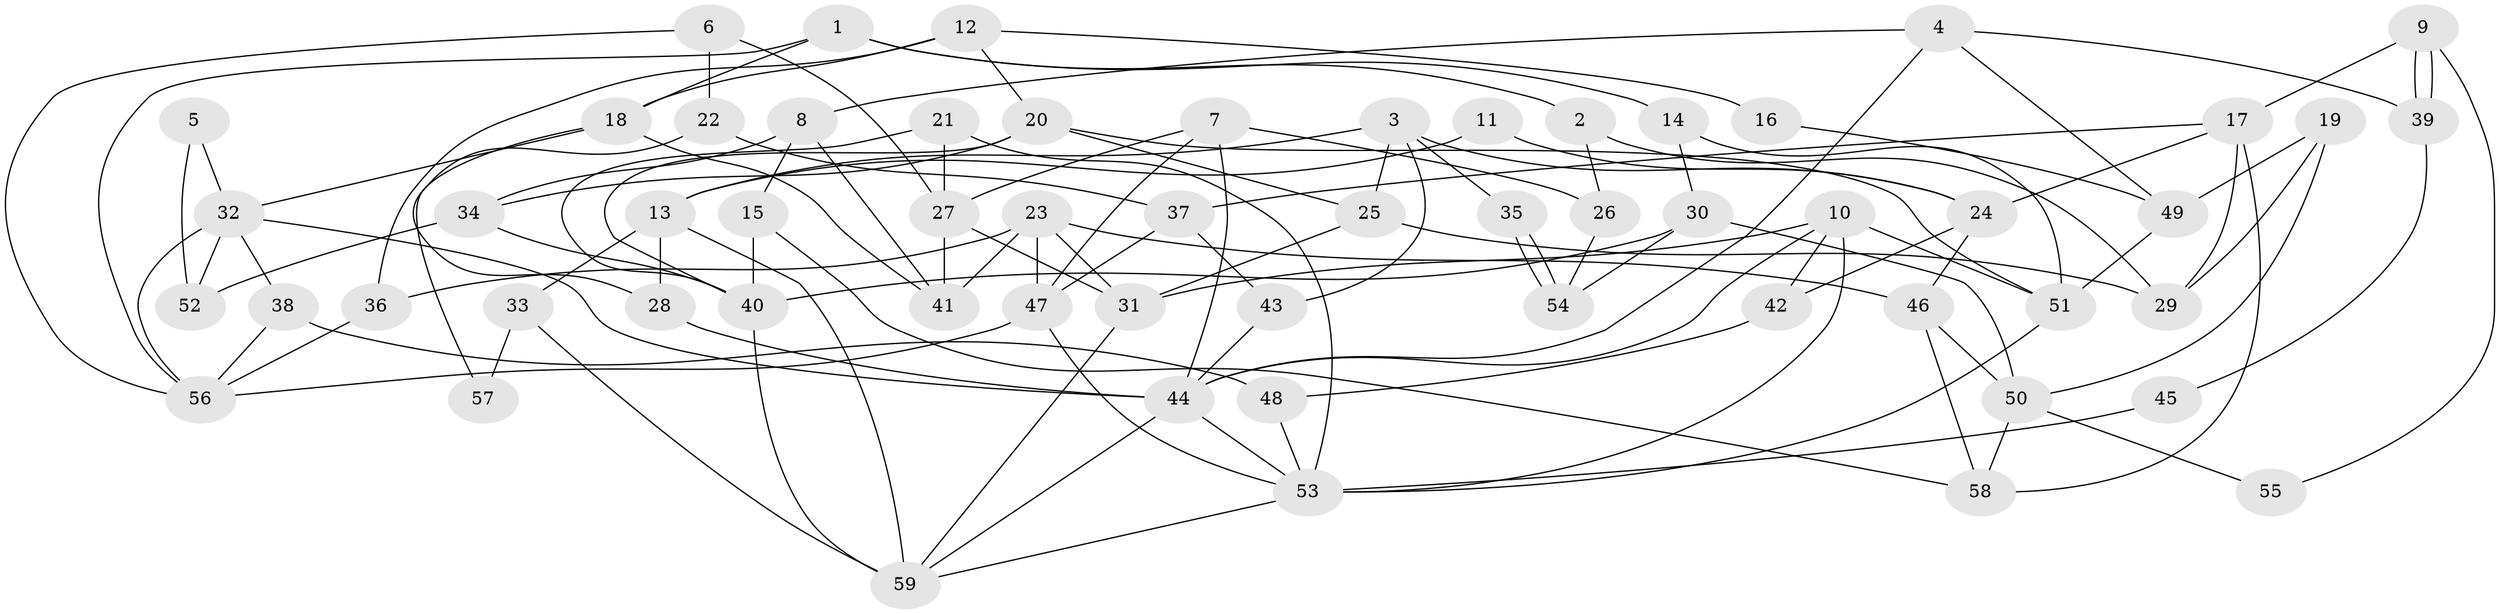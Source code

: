 // coarse degree distribution, {8: 0.1, 4: 0.06666666666666667, 5: 0.03333333333333333, 13: 0.03333333333333333, 6: 0.13333333333333333, 3: 0.3, 9: 0.06666666666666667, 7: 0.03333333333333333, 2: 0.23333333333333334}
// Generated by graph-tools (version 1.1) at 2025/51/03/04/25 22:51:17]
// undirected, 59 vertices, 118 edges
graph export_dot {
  node [color=gray90,style=filled];
  1;
  2;
  3;
  4;
  5;
  6;
  7;
  8;
  9;
  10;
  11;
  12;
  13;
  14;
  15;
  16;
  17;
  18;
  19;
  20;
  21;
  22;
  23;
  24;
  25;
  26;
  27;
  28;
  29;
  30;
  31;
  32;
  33;
  34;
  35;
  36;
  37;
  38;
  39;
  40;
  41;
  42;
  43;
  44;
  45;
  46;
  47;
  48;
  49;
  50;
  51;
  52;
  53;
  54;
  55;
  56;
  57;
  58;
  59;
  1 -- 18;
  1 -- 56;
  1 -- 2;
  1 -- 14;
  2 -- 26;
  2 -- 29;
  3 -- 13;
  3 -- 43;
  3 -- 24;
  3 -- 25;
  3 -- 35;
  4 -- 8;
  4 -- 44;
  4 -- 39;
  4 -- 49;
  5 -- 52;
  5 -- 32;
  6 -- 56;
  6 -- 27;
  6 -- 22;
  7 -- 47;
  7 -- 44;
  7 -- 26;
  7 -- 27;
  8 -- 15;
  8 -- 41;
  8 -- 34;
  9 -- 17;
  9 -- 39;
  9 -- 39;
  9 -- 55;
  10 -- 31;
  10 -- 53;
  10 -- 42;
  10 -- 44;
  10 -- 51;
  11 -- 13;
  11 -- 24;
  12 -- 36;
  12 -- 20;
  12 -- 16;
  12 -- 18;
  13 -- 59;
  13 -- 28;
  13 -- 33;
  14 -- 51;
  14 -- 30;
  15 -- 58;
  15 -- 40;
  16 -- 49;
  17 -- 29;
  17 -- 24;
  17 -- 37;
  17 -- 58;
  18 -- 41;
  18 -- 28;
  18 -- 32;
  19 -- 49;
  19 -- 29;
  19 -- 50;
  20 -- 40;
  20 -- 25;
  20 -- 34;
  20 -- 51;
  21 -- 40;
  21 -- 53;
  21 -- 27;
  22 -- 37;
  22 -- 57;
  23 -- 46;
  23 -- 31;
  23 -- 36;
  23 -- 41;
  23 -- 47;
  24 -- 42;
  24 -- 46;
  25 -- 31;
  25 -- 29;
  26 -- 54;
  27 -- 31;
  27 -- 41;
  28 -- 44;
  30 -- 50;
  30 -- 40;
  30 -- 54;
  31 -- 59;
  32 -- 44;
  32 -- 38;
  32 -- 52;
  32 -- 56;
  33 -- 59;
  33 -- 57;
  34 -- 40;
  34 -- 52;
  35 -- 54;
  35 -- 54;
  36 -- 56;
  37 -- 47;
  37 -- 43;
  38 -- 56;
  38 -- 48;
  39 -- 45;
  40 -- 59;
  42 -- 48;
  43 -- 44;
  44 -- 59;
  44 -- 53;
  45 -- 53;
  46 -- 50;
  46 -- 58;
  47 -- 53;
  47 -- 56;
  48 -- 53;
  49 -- 51;
  50 -- 58;
  50 -- 55;
  51 -- 53;
  53 -- 59;
}

